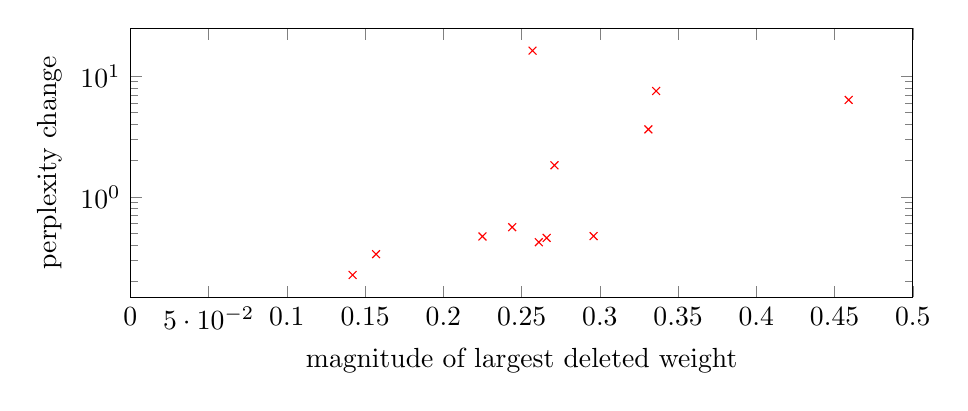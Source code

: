 % !TEX root = acl2016.tex

\begin{tikzpicture}
\begin{semilogyaxis}[
width=0.95\columnwidth,
height=5cm,
xlabel={magnitude of largest deleted weight}, 
ylabel={perplexity change},
xmin=0,
xmax=0.5,
]
\addplot[
only marks,
color=red,
mark=x,
]
table[row sep=crcr]
{
0.225		0.471\\
0.244		0.562\\
0.271		1.83\\
0.331		3.629\\
0.261		0.422\\
0.266		0.458\\
0.296		0.474\\
0.336		7.546\\
0.459		6.362\\
0.257		16.277\\
0.157		0.336\\
0.142		0.226\\
};
\end{semilogyaxis}
\end{tikzpicture}